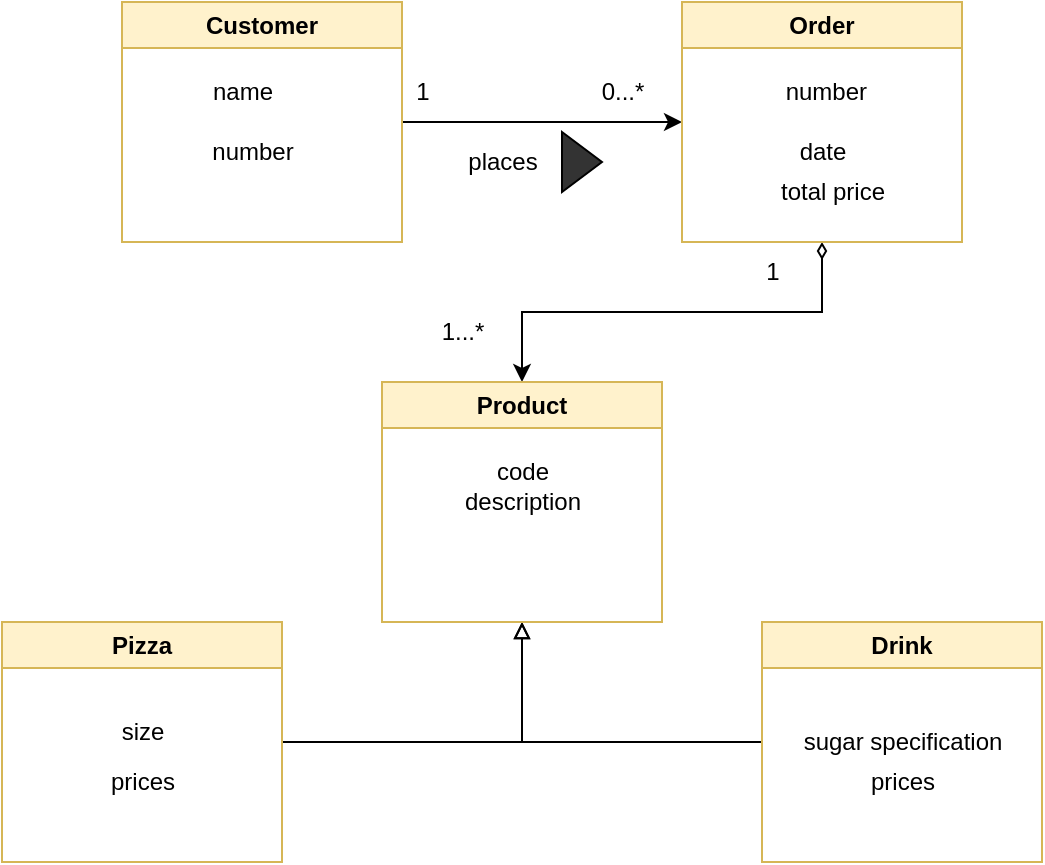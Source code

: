 <mxfile version="21.1.6" type="github">
  <diagram id="C5RBs43oDa-KdzZeNtuy" name="Page-1">
    <mxGraphModel dx="838" dy="597" grid="1" gridSize="10" guides="1" tooltips="1" connect="1" arrows="1" fold="1" page="1" pageScale="1" pageWidth="827" pageHeight="1169" math="0" shadow="0">
      <root>
        <mxCell id="WIyWlLk6GJQsqaUBKTNV-0" />
        <mxCell id="WIyWlLk6GJQsqaUBKTNV-1" parent="WIyWlLk6GJQsqaUBKTNV-0" />
        <mxCell id="3mv8zWbGxLvad9xvJV-8-19" style="edgeStyle=orthogonalEdgeStyle;rounded=0;orthogonalLoop=1;jettySize=auto;html=1;exitX=1;exitY=0.5;exitDx=0;exitDy=0;" edge="1" parent="WIyWlLk6GJQsqaUBKTNV-1" source="3mv8zWbGxLvad9xvJV-8-0">
          <mxGeometry relative="1" as="geometry">
            <mxPoint x="480" y="170" as="targetPoint" />
          </mxGeometry>
        </mxCell>
        <mxCell id="3mv8zWbGxLvad9xvJV-8-0" value="Customer" style="swimlane;whiteSpace=wrap;html=1;startSize=23;fillColor=#fff2cc;strokeColor=#d6b656;" vertex="1" parent="WIyWlLk6GJQsqaUBKTNV-1">
          <mxGeometry x="200" y="110" width="140" height="120" as="geometry">
            <mxRectangle x="310" y="210" width="100" height="30" as="alternateBounds" />
          </mxGeometry>
        </mxCell>
        <mxCell id="3mv8zWbGxLvad9xvJV-8-4" value="number" style="text;html=1;align=center;verticalAlign=middle;resizable=0;points=[];autosize=1;strokeColor=none;fillColor=none;" vertex="1" parent="3mv8zWbGxLvad9xvJV-8-0">
          <mxGeometry x="35" y="60" width="60" height="30" as="geometry" />
        </mxCell>
        <mxCell id="3mv8zWbGxLvad9xvJV-8-5" value="name" style="text;html=1;align=center;verticalAlign=middle;resizable=0;points=[];autosize=1;strokeColor=none;fillColor=none;" vertex="1" parent="3mv8zWbGxLvad9xvJV-8-0">
          <mxGeometry x="35" y="30" width="50" height="30" as="geometry" />
        </mxCell>
        <mxCell id="3mv8zWbGxLvad9xvJV-8-27" style="edgeStyle=orthogonalEdgeStyle;rounded=0;orthogonalLoop=1;jettySize=auto;html=1;exitX=0.5;exitY=1;exitDx=0;exitDy=0;entryX=0.5;entryY=0;entryDx=0;entryDy=0;startArrow=diamondThin;startFill=0;sourcePerimeterSpacing=7;" edge="1" parent="WIyWlLk6GJQsqaUBKTNV-1" source="3mv8zWbGxLvad9xvJV-8-1" target="3mv8zWbGxLvad9xvJV-8-11">
          <mxGeometry relative="1" as="geometry">
            <Array as="points">
              <mxPoint x="550" y="265" />
              <mxPoint x="400" y="265" />
            </Array>
          </mxGeometry>
        </mxCell>
        <mxCell id="3mv8zWbGxLvad9xvJV-8-1" value="Order" style="swimlane;whiteSpace=wrap;html=1;fillColor=#fff2cc;strokeColor=#d6b656;" vertex="1" parent="WIyWlLk6GJQsqaUBKTNV-1">
          <mxGeometry x="480" y="110" width="140" height="120" as="geometry">
            <mxRectangle x="480" y="120" width="70" height="30" as="alternateBounds" />
          </mxGeometry>
        </mxCell>
        <mxCell id="3mv8zWbGxLvad9xvJV-8-6" value="&amp;nbsp;number" style="text;html=1;align=center;verticalAlign=middle;resizable=0;points=[];autosize=1;strokeColor=none;fillColor=none;" vertex="1" parent="3mv8zWbGxLvad9xvJV-8-1">
          <mxGeometry x="35" y="30" width="70" height="30" as="geometry" />
        </mxCell>
        <mxCell id="3mv8zWbGxLvad9xvJV-8-9" value="date" style="text;html=1;align=center;verticalAlign=middle;resizable=0;points=[];autosize=1;strokeColor=none;fillColor=none;" vertex="1" parent="3mv8zWbGxLvad9xvJV-8-1">
          <mxGeometry x="45" y="60" width="50" height="30" as="geometry" />
        </mxCell>
        <mxCell id="3mv8zWbGxLvad9xvJV-8-13" value="total price" style="text;html=1;align=center;verticalAlign=middle;resizable=0;points=[];autosize=1;strokeColor=none;fillColor=none;" vertex="1" parent="3mv8zWbGxLvad9xvJV-8-1">
          <mxGeometry x="35" y="80" width="80" height="30" as="geometry" />
        </mxCell>
        <mxCell id="3mv8zWbGxLvad9xvJV-8-25" style="edgeStyle=orthogonalEdgeStyle;rounded=0;orthogonalLoop=1;jettySize=auto;html=1;exitX=1;exitY=0.5;exitDx=0;exitDy=0;entryX=0.5;entryY=1;entryDx=0;entryDy=0;endArrow=block;endFill=0;" edge="1" parent="WIyWlLk6GJQsqaUBKTNV-1" source="3mv8zWbGxLvad9xvJV-8-2" target="3mv8zWbGxLvad9xvJV-8-11">
          <mxGeometry relative="1" as="geometry" />
        </mxCell>
        <mxCell id="3mv8zWbGxLvad9xvJV-8-2" value="Pizza" style="swimlane;whiteSpace=wrap;html=1;fillColor=#fff2cc;strokeColor=#d6b656;" vertex="1" parent="WIyWlLk6GJQsqaUBKTNV-1">
          <mxGeometry x="140" y="420" width="140" height="120" as="geometry">
            <mxRectangle x="310" y="370" width="70" height="30" as="alternateBounds" />
          </mxGeometry>
        </mxCell>
        <mxCell id="3mv8zWbGxLvad9xvJV-8-17" value="size" style="text;html=1;align=center;verticalAlign=middle;resizable=0;points=[];autosize=1;strokeColor=none;fillColor=none;" vertex="1" parent="3mv8zWbGxLvad9xvJV-8-2">
          <mxGeometry x="50" y="40" width="40" height="30" as="geometry" />
        </mxCell>
        <mxCell id="3mv8zWbGxLvad9xvJV-8-28" value="prices" style="text;html=1;align=center;verticalAlign=middle;resizable=0;points=[];autosize=1;strokeColor=none;fillColor=none;" vertex="1" parent="3mv8zWbGxLvad9xvJV-8-2">
          <mxGeometry x="40" y="65" width="60" height="30" as="geometry" />
        </mxCell>
        <mxCell id="3mv8zWbGxLvad9xvJV-8-26" style="edgeStyle=orthogonalEdgeStyle;rounded=0;orthogonalLoop=1;jettySize=auto;html=1;exitX=0;exitY=0.5;exitDx=0;exitDy=0;entryX=0.5;entryY=1;entryDx=0;entryDy=0;endArrow=block;endFill=0;" edge="1" parent="WIyWlLk6GJQsqaUBKTNV-1" source="3mv8zWbGxLvad9xvJV-8-3" target="3mv8zWbGxLvad9xvJV-8-11">
          <mxGeometry relative="1" as="geometry" />
        </mxCell>
        <mxCell id="3mv8zWbGxLvad9xvJV-8-3" value="Drink" style="swimlane;whiteSpace=wrap;html=1;fillColor=#fff2cc;strokeColor=#d6b656;" vertex="1" parent="WIyWlLk6GJQsqaUBKTNV-1">
          <mxGeometry x="520" y="420" width="140" height="120" as="geometry" />
        </mxCell>
        <mxCell id="3mv8zWbGxLvad9xvJV-8-18" value="sugar specification" style="text;html=1;align=center;verticalAlign=middle;resizable=0;points=[];autosize=1;strokeColor=none;fillColor=none;" vertex="1" parent="3mv8zWbGxLvad9xvJV-8-3">
          <mxGeometry x="10" y="45" width="120" height="30" as="geometry" />
        </mxCell>
        <mxCell id="3mv8zWbGxLvad9xvJV-8-11" value="Product" style="swimlane;whiteSpace=wrap;html=1;fillColor=#fff2cc;strokeColor=#d6b656;" vertex="1" parent="WIyWlLk6GJQsqaUBKTNV-1">
          <mxGeometry x="330" y="300" width="140" height="120" as="geometry" />
        </mxCell>
        <mxCell id="3mv8zWbGxLvad9xvJV-8-14" value="code" style="text;html=1;align=center;verticalAlign=middle;resizable=0;points=[];autosize=1;strokeColor=none;fillColor=none;" vertex="1" parent="3mv8zWbGxLvad9xvJV-8-11">
          <mxGeometry x="45" y="30" width="50" height="30" as="geometry" />
        </mxCell>
        <mxCell id="3mv8zWbGxLvad9xvJV-8-15" value="description" style="text;html=1;align=center;verticalAlign=middle;resizable=0;points=[];autosize=1;strokeColor=none;fillColor=none;" vertex="1" parent="3mv8zWbGxLvad9xvJV-8-11">
          <mxGeometry x="30" y="45" width="80" height="30" as="geometry" />
        </mxCell>
        <mxCell id="3mv8zWbGxLvad9xvJV-8-20" value="1" style="text;html=1;align=center;verticalAlign=middle;resizable=0;points=[];autosize=1;strokeColor=none;fillColor=none;" vertex="1" parent="WIyWlLk6GJQsqaUBKTNV-1">
          <mxGeometry x="335" y="140" width="30" height="30" as="geometry" />
        </mxCell>
        <mxCell id="3mv8zWbGxLvad9xvJV-8-21" value="0...*" style="text;html=1;align=center;verticalAlign=middle;resizable=0;points=[];autosize=1;strokeColor=none;fillColor=none;" vertex="1" parent="WIyWlLk6GJQsqaUBKTNV-1">
          <mxGeometry x="430" y="140" width="40" height="30" as="geometry" />
        </mxCell>
        <mxCell id="3mv8zWbGxLvad9xvJV-8-22" value="" style="triangle;whiteSpace=wrap;html=1;fillColor=#333333;" vertex="1" parent="WIyWlLk6GJQsqaUBKTNV-1">
          <mxGeometry x="420" y="175" width="20" height="30" as="geometry" />
        </mxCell>
        <mxCell id="3mv8zWbGxLvad9xvJV-8-23" value="places" style="text;html=1;align=center;verticalAlign=middle;resizable=0;points=[];autosize=1;strokeColor=none;fillColor=none;" vertex="1" parent="WIyWlLk6GJQsqaUBKTNV-1">
          <mxGeometry x="360" y="175" width="60" height="30" as="geometry" />
        </mxCell>
        <mxCell id="3mv8zWbGxLvad9xvJV-8-29" value="prices" style="text;html=1;align=center;verticalAlign=middle;resizable=0;points=[];autosize=1;strokeColor=none;fillColor=none;" vertex="1" parent="WIyWlLk6GJQsqaUBKTNV-1">
          <mxGeometry x="560" y="485" width="60" height="30" as="geometry" />
        </mxCell>
        <mxCell id="3mv8zWbGxLvad9xvJV-8-30" value="1" style="text;html=1;align=center;verticalAlign=middle;resizable=0;points=[];autosize=1;strokeColor=none;fillColor=none;" vertex="1" parent="WIyWlLk6GJQsqaUBKTNV-1">
          <mxGeometry x="510" y="230" width="30" height="30" as="geometry" />
        </mxCell>
        <mxCell id="3mv8zWbGxLvad9xvJV-8-31" value="1...*" style="text;html=1;align=center;verticalAlign=middle;resizable=0;points=[];autosize=1;strokeColor=none;fillColor=none;" vertex="1" parent="WIyWlLk6GJQsqaUBKTNV-1">
          <mxGeometry x="350" y="260" width="40" height="30" as="geometry" />
        </mxCell>
      </root>
    </mxGraphModel>
  </diagram>
</mxfile>
